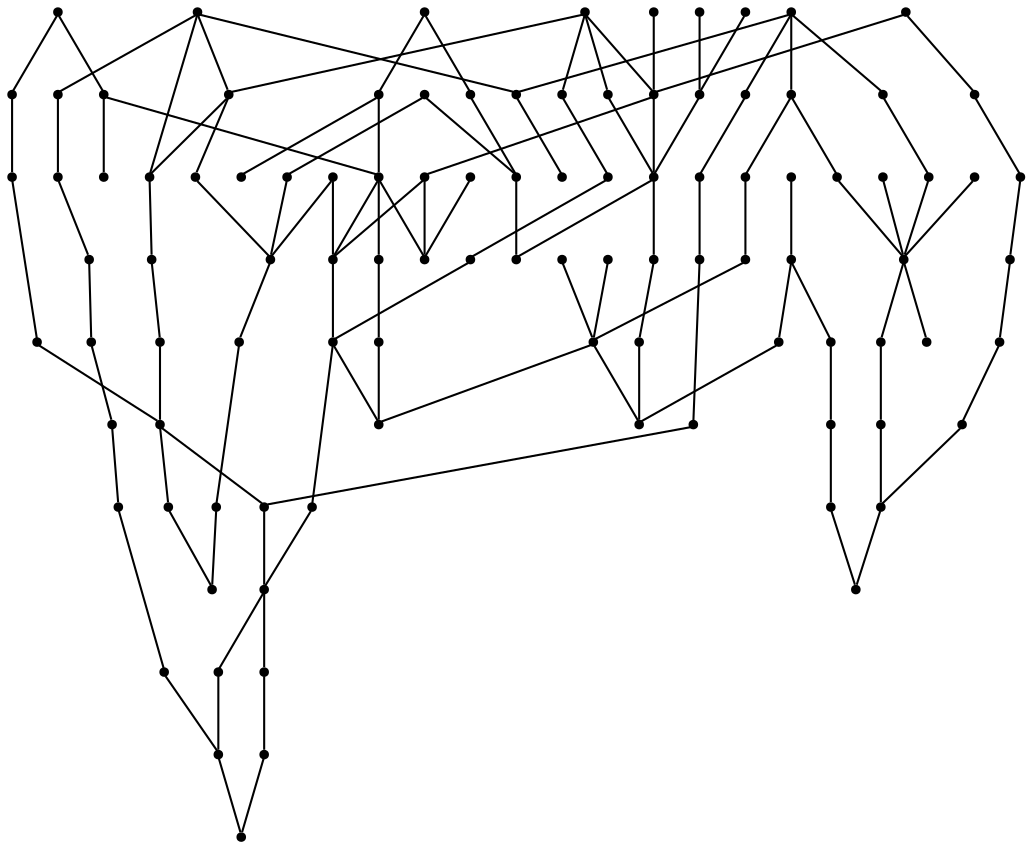 graph {
  node [shape=point,comment="{\"directed\":false,\"doi\":\"10.1007/3-540-36151-0_10\",\"figure\":\"5 (1)\"}"]

  v0 [pos="849.5104471842449,537.8165282825433"]
  v1 [pos="849.4583606719972,500.0352579374913"]
  v2 [pos="849.4583606719972,459.5353800078037"]
  v3 [pos="678.5833199818929,421.78539018032984"]
  v4 [pos="828.152084350586,537.8165282825433"]
  v5 [pos="785.4583581288657,499.1604206979079"]
  v6 [pos="808.7354024251302,576.4917093535068"]
  v7 [pos="806.8333784739177,537.7852477649652"]
  v8 [pos="795.2187856038412,580.0498046497308"]
  v9 [pos="785.4583581288657,460.5353472649855"]
  v10 [pos="785.4583581288657,537.7852477649652"]
  v11 [pos="614.5833174387615,460.5353472649855"]
  v12 [pos="769.4583733876547,615.1602782825433"]
  v13 [pos="764.0833377838135,576.5354512154861"]
  v14 [pos="764.0833377838136,537.7852477649652"]
  v15 [pos="721.3333606719971,576.5354512154861"]
  v16 [pos="745.3812281290691,535.1457315703037"]
  v17 [pos="627.0146052042644,494.6956990182204"]
  v18 [pos="721.3333606719972,537.7852477649652"]
  v19 [pos="699.9937693277996,421.7958170195225"]
  v20 [pos="699.9937693277996,383.1249592721267"]
  v21 [pos="699.9937693277996,460.470743777335"]
  v22 [pos="699.9937693277996,499.14160152473085"]
  v23 [pos="699.9937693277996,537.8165282825433"]
  v24 [pos="665.277099609375,347.1208292265537"]
  v25 [pos="685.7521057128906,578.2706298450433"]
  v26 [pos="673.3333428700765,615.1602782825433"]
  v27 [pos="678.5833199818929,537.7852477649652"]
  v28 [pos="678.5833199818929,499.1604206979079"]
  v29 [pos="673.3333428700765,461.41043881771986"]
  v30 [pos="596.708345413208,383.16030880012147"]
  v31 [pos="657.3333581288656,421.78539018032984"]
  v32 [pos="657.3333581288656,576.5354512154861"]
  v33 [pos="635.9583377838135,576.5354512154861"]
  v34 [pos="628.8333733876547,305.78527828254335"]
  v35 [pos="658.1645965576172,498.2540486275954"]
  v36 [pos="646.5833504994711,383.16030880012147"]
  v37 [pos="650.1604080200195,535.1457315703037"]
  v38 [pos="635.9187444051107,421.7958170195225"]
  v39 [pos="635.9187444051107,460.470743777335"]
  v40 [pos="635.9187444051107,537.8165282825433"]
  v41 [pos="600.333325068156,499.1604206979079"]
  v42 [pos="536.2083276112875,460.5353472649855"]
  v43 [pos="612.833325068156,267.0353291451736"]
  v44 [pos="618.0833657582601,344.4103596627517"]
  v45 [pos="614.5833174387615,421.78539018032984"]
  v46 [pos="610.1020812988281,581.8289794544183"]
  v47 [pos="400.95834732055664,383.16030880012147"]
  v48 [pos="596.7562357584636,305.7748514433506"]
  v49 [pos="596.7562357584636,344.4500325143142"]
  v50 [pos="582.5833479563396,615.1602782825433"]
  v51 [pos="571.8333403269451,576.5354512154861"]
  v52 [pos="578.9604187011719,499.14160152473085"]
  v53 [pos="563.8270696004232,459.57912186978297"]
  v54 [pos="614.5833174387615,537.7852477649652"]
  v55 [pos="571.8395233154297,537.8165282825433"]
  v56 [pos="529.0833473205566,537.7852477649652"]
  v57 [pos="550.4583199818929,421.78539018032984"]
  v58 [pos="550.4583199818929,537.7852477649652"]
  v59 [pos="557.5833479563396,499.1604206979079"]
  v60 [pos="539.8333708445232,576.5354512154861"]
  v61 [pos="593.2083606719971,537.7852477649652"]
  v62 [pos="514.8333231608074,499.1604206979079"]
  v63 [pos="536.2083276112875,499.1604206979079"]
  v64 [pos="532.7083269755046,615.1602782825433"]
  v65 [pos="467.45834350585943,421.78539018032984"]
  v66 [pos="497.0812479654948,576.4917093535068"]
  v67 [pos="518.4583346048992,576.5354512154861"]
  v68 [pos="493.5833295186361,499.1604206979079"]
  v69 [pos="514.8333231608074,460.5353472649855"]
  v70 [pos="514.8812611897787,421.7958170195225"]
  v71 [pos="465.08334477742517,537.7852477649652"]
  v72 [pos="507.8333218892416,537.7852477649652"]
  v73 [pos="486.3333384195964,537.7852477649652"]
  v74 [pos="475.70832570393884,615.1602782825433"]
  v75 [pos="475.72291692097986,576.4917093535068"]
  v76 [pos="443.68124008178717,537.8165282825433"]
  v77 [pos="454.3604214986166,576.4917093535068"]
  v78 [pos="432.9583168029786,576.5354512154861"]
  v79 [pos="465.08334477742517,499.1604206979079"]
  v80 [pos="422.3333358764649,537.7852477649652"]
  v81 [pos="443.68124008178717,499.14160152473085"]
  v82 [pos="443.68124008178717,460.470743777335"]
  v83 [pos="432.9583168029786,615.1602782825433"]
  v84 [pos="422.3333358764649,460.5353472649856"]
  v85 [pos="422.32290903727215,499.14160152473085"]
  v86 [pos="411.58332824707037,615.1602782825433"]
  v87 [pos="400.9645779927572,576.4917093535068"]
  v88 [pos="400.9645779927572,421.7958170195225"]
  v89 [pos="400.9645779927572,460.470743777335"]
  v90 [pos="400.9645779927572,499.14160152473085"]
  v91 [pos="400.9645779927572,537.8165282825433"]
  v92 [pos="390.3333346048991,344.4103596627517"]
  v93 [pos="390.3333346048991,615.1602782825433"]
  v94 [pos="379.5833269755046,576.5354512154861"]
  v95 [pos="379.5833269755046,499.1604206979079"]
  v96 [pos="379.5833269755046,383.16030880012147"]
  v97 [pos="379.6062469482422,421.7958170195225"]
  v98 [pos="379.6062469482422,460.470743777335"]
  v99 [pos="379.5833269755046,537.7852477649652"]
  v100 [pos="368.9583460489909,615.1602782825433"]

  v0 -- v1 [id="-1",pos="849.5104471842449,537.8165282825433 849.4583606719972,500.0352579374913 849.4583606719972,500.0352579374913 849.4583606719972,500.0352579374913"]
  v100 -- v94 [id="-2",pos="368.9583460489909,615.1602782825433 379.5833269755046,576.5354512154861 379.5833269755046,576.5354512154861 379.5833269755046,576.5354512154861"]
  v95 -- v98 [id="-3",pos="379.5833269755046,499.1604206979079 379.6062469482422,460.470743777335 379.6062469482422,460.470743777335 379.6062469482422,460.470743777335"]
  v99 -- v95 [id="-4",pos="379.5833269755046,537.7852477649652 379.5833269755046,499.1604206979079 379.5833269755046,499.1604206979079 379.5833269755046,499.1604206979079"]
  v98 -- v97 [id="-5",pos="379.6062469482422,460.470743777335 379.6062469482422,421.7958170195225 379.6062469482422,421.7958170195225 379.6062469482422,421.7958170195225"]
  v97 -- v96 [id="-6",pos="379.6062469482422,421.7958170195225 379.5833269755046,383.16030880012147 379.5833269755046,383.16030880012147 379.5833269755046,383.16030880012147"]
  v96 -- v92 [id="-7",pos="379.5833269755046,383.16030880012147 390.3333346048991,344.4103596627517 390.3333346048991,344.4103596627517 390.3333346048991,344.4103596627517"]
  v94 -- v80 [id="-8",pos="379.5833269755046,576.5354512154861 422.3333358764649,537.7852477649652 422.3333358764649,537.7852477649652 422.3333358764649,537.7852477649652"]
  v95 -- v84 [id="-9",pos="379.5833269755046,499.1604206979079 422.3333358764649,460.5353472649856 422.3333358764649,460.5353472649856 422.3333358764649,460.5353472649856"]
  v93 -- v94 [id="-10",pos="390.3333346048991,615.1602782825433 379.5833269755046,576.5354512154861 379.5833269755046,576.5354512154861 379.5833269755046,576.5354512154861"]
  v47 -- v92 [id="-11",pos="400.95834732055664,383.16030880012147 390.3333346048991,344.4103596627517 390.3333346048991,344.4103596627517 390.3333346048991,344.4103596627517"]
  v87 -- v91 [id="-12",pos="400.9645779927572,576.4917093535068 400.9645779927572,537.8165282825433 400.9645779927572,537.8165282825433 400.9645779927572,537.8165282825433"]
  v91 -- v90 [id="-13",pos="400.9645779927572,537.8165282825433 400.9645779927572,499.14160152473085 400.9645779927572,499.14160152473085 400.9645779927572,499.14160152473085"]
  v90 -- v89 [id="-14",pos="400.9645779927572,499.14160152473085 400.9645779927572,460.470743777335 400.9645779927572,460.470743777335 400.9645779927572,460.470743777335"]
  v89 -- v88 [id="-15",pos="400.9645779927572,460.470743777335 400.9645779927572,421.7958170195225 400.9645779927572,421.7958170195225 400.9645779927572,421.7958170195225"]
  v88 -- v47 [id="-16",pos="400.9645779927572,421.7958170195225 400.95834732055664,383.16030880012147 400.95834732055664,383.16030880012147 400.95834732055664,383.16030880012147"]
  v86 -- v87 [id="-17",pos="411.58332824707037,615.1602782825433 400.9645779927572,576.4917093535068 400.9645779927572,576.4917093535068 400.9645779927572,576.4917093535068"]
  v86 -- v78 [id="-18",pos="411.58332824707037,615.1602782825433 432.9583168029786,576.5354512154861 432.9583168029786,576.5354512154861 432.9583168029786,576.5354512154861"]
  v80 -- v85 [id="-19",pos="422.3333358764649,537.7852477649652 422.32290903727215,499.14160152473085 422.32290903727215,499.14160152473085 422.32290903727215,499.14160152473085"]
  v85 -- v82 [id="-20",pos="422.32290903727215,499.14160152473085 443.68124008178717,460.470743777335 443.68124008178717,460.470743777335 443.68124008178717,460.470743777335"]
  v80 -- v79 [id="-21",pos="422.3333358764649,537.7852477649652 465.08334477742517,499.1604206979079 465.08334477742517,499.1604206979079 465.08334477742517,499.1604206979079"]
  v84 -- v65 [id="-22",pos="422.3333358764649,460.5353472649856 467.45834350585943,421.78539018032984 467.45834350585943,421.78539018032984 467.45834350585943,421.78539018032984"]
  v78 -- v80 [id="-23",pos="432.9583168029786,576.5354512154861 422.3333358764649,537.7852477649652 422.3333358764649,537.7852477649652 422.3333358764649,537.7852477649652"]
  v83 -- v78 [id="-24",pos="432.9583168029786,615.1602782825433 432.9583168029786,576.5354512154861 432.9583168029786,576.5354512154861 432.9583168029786,576.5354512154861"]
  v78 -- v72 [id="-25",pos="432.9583168029786,576.5354512154861 507.8333218892416,537.7852477649652 507.8333218892416,537.7852477649652 507.8333218892416,537.7852477649652"]
  v76 -- v81 [id="-26",pos="443.68124008178717,537.8165282825433 443.68124008178717,499.14160152473085 443.68124008178717,499.14160152473085 443.68124008178717,499.14160152473085"]
  v82 -- v65 [id="-27",pos="443.68124008178717,460.470743777335 467.45834350585943,421.78539018032984 467.45834350585943,421.78539018032984 467.45834350585943,421.78539018032984"]
  v81 -- v69 [id="-28",pos="443.68124008178717,499.14160152473085 514.8333231608074,460.5353472649855 514.8333231608074,460.5353472649855 514.8333231608074,460.5353472649855"]
  v77 -- v80 [id="-29",pos="454.3604214986166,576.4917093535068 422.3333358764649,537.7852477649652 422.3333358764649,537.7852477649652 422.3333358764649,537.7852477649652"]
  v71 -- v79 [id="-30",pos="465.08334477742517,537.7852477649652 465.08334477742517,499.1604206979079 465.08334477742517,499.1604206979079 465.08334477742517,499.1604206979079"]
  v74 -- v78 [id="-31",pos="475.70832570393884,615.1602782825433 432.9583168029786,576.5354512154861 432.9583168029786,576.5354512154861 432.9583168029786,576.5354512154861"]
  v74 -- v77 [id="-32",pos="475.70832570393884,615.1602782825433 454.3604214986166,576.4917093535068 454.3604214986166,576.4917093535068 454.3604214986166,576.4917093535068"]
  v75 -- v76 [id="-33",pos="475.72291692097986,576.4917093535068 443.68124008178717,537.8165282825433 443.68124008178717,537.8165282825433 443.68124008178717,537.8165282825433"]
  v74 -- v75 [id="-34",pos="475.70832570393884,615.1602782825433 475.72291692097986,576.4917093535068 475.72291692097986,576.4917093535068 475.72291692097986,576.4917093535068"]
  v74 -- v33 [id="-35",pos="475.70832570393884,615.1602782825433 635.9583377838135,576.5354512154861 635.9583377838135,576.5354512154861 635.9583377838135,576.5354512154861"]
  v33 -- v32 [id="-36",pos="635.9583377838135,576.5354512154861 657.3333581288656,576.5354512154861 657.3333581288656,576.5354512154861 657.3333581288656,576.5354512154861"]
  v73 -- v68 [id="-37",pos="486.3333384195964,537.7852477649652 493.5833295186361,499.1604206979079 493.5833295186361,499.1604206979079 493.5833295186361,499.1604206979079"]
  v66 -- v71 [id="-38",pos="497.0812479654948,576.4917093535068 465.08334477742517,537.7852477649652 465.08334477742517,537.7852477649652 465.08334477742517,537.7852477649652"]
  v72 -- v68 [id="-39",pos="507.8333218892416,537.7852477649652 493.5833295186361,499.1604206979079 493.5833295186361,499.1604206979079 493.5833295186361,499.1604206979079"]
  v72 -- v62 [id="-40",pos="507.8333218892416,537.7852477649652 514.8333231608074,499.1604206979079 514.8333231608074,499.1604206979079 514.8333231608074,499.1604206979079"]
  v67 -- v71 [id="-41",pos="518.4583346048992,576.5354512154861 465.08334477742517,537.7852477649652 465.08334477742517,537.7852477649652 465.08334477742517,537.7852477649652"]
  v69 -- v70 [id="-42",pos="514.8333231608074,460.5353472649855 514.8812611897787,421.7958170195225 514.8812611897787,421.7958170195225 514.8812611897787,421.7958170195225"]
  v62 -- v69 [id="-43",pos="514.8333231608074,499.1604206979079 514.8333231608074,460.5353472649855 514.8333231608074,460.5353472649855 514.8333231608074,460.5353472649855"]
  v70 -- v30 [id="-44",pos="514.8812611897787,421.7958170195225 596.708345413208,383.16030880012147 596.708345413208,383.16030880012147 596.708345413208,383.16030880012147"]
  v69 -- v57 [id="-45",pos="514.8333231608074,460.5353472649855 550.4583199818929,421.78539018032984 550.4583199818929,421.78539018032984 550.4583199818929,421.78539018032984"]
  v56 -- v68 [id="-46",pos="529.0833473205566,537.7852477649652 493.5833295186361,499.1604206979079 493.5833295186361,499.1604206979079 493.5833295186361,499.1604206979079"]
  v67 -- v55 [id="-47",pos="518.4583346048992,576.5354512154861 571.8395233154297,537.8165282825433 571.8395233154297,537.8165282825433 571.8395233154297,537.8165282825433"]
  v56 -- v62 [id="-48",pos="529.0833473205566,537.7852477649652 514.8333231608074,499.1604206979079 514.8333231608074,499.1604206979079 514.8333231608074,499.1604206979079"]
  v64 -- v66 [id="-49",pos="532.7083269755046,615.1602782825433 497.0812479654948,576.4917093535068 497.0812479654948,576.4917093535068 497.0812479654948,576.4917093535068"]
  v42 -- v65 [id="-50",pos="536.2083276112875,460.5353472649855 467.45834350585943,421.78539018032984 467.45834350585943,421.78539018032984 467.45834350585943,421.78539018032984"]
  v64 -- v60 [id="-51",pos="532.7083269755046,615.1602782825433 539.8333708445232,576.5354512154861 539.8333708445232,576.5354512154861 539.8333708445232,576.5354512154861"]
  v56 -- v52 [id="-52",pos="529.0833473205566,537.7852477649652 578.9604187011719,499.14160152473085 578.9604187011719,499.14160152473085 578.9604187011719,499.14160152473085"]
  v63 -- v42 [id="-53",pos="536.2083276112875,499.1604206979079 536.2083276112875,460.5353472649855 536.2083276112875,460.5353472649855 536.2083276112875,460.5353472649855"]
  v60 -- v56 [id="-54",pos="539.8333708445232,576.5354512154861 529.0833473205566,537.7852477649652 529.0833473205566,537.7852477649652 529.0833473205566,537.7852477649652"]
  v42 -- v57 [id="-55",pos="536.2083276112875,460.5353472649855 550.4583199818929,421.78539018032984 550.4583199818929,421.78539018032984 550.4583199818929,421.78539018032984"]
  v58 -- v62 [id="-56",pos="550.4583199818929,537.7852477649652 514.8333231608074,499.1604206979079 514.8333231608074,499.1604206979079 514.8333231608074,499.1604206979079"]
  v60 -- v61 [id="-57",pos="539.8333708445232,576.5354512154861 593.2083606719971,537.7852477649652 593.2083606719971,537.7852477649652 593.2083606719971,537.7852477649652"]
  v59 -- v42 [id="-58",pos="557.5833479563396,499.1604206979079 536.2083276112875,460.5353472649855 536.2083276112875,460.5353472649855 536.2083276112875,460.5353472649855"]
  v58 -- v41 [id="-59",pos="550.4583199818929,537.7852477649652 600.333325068156,499.1604206979079 600.333325068156,499.1604206979079 600.333325068156,499.1604206979079"]
  v53 -- v57 [id="-60",pos="563.8270696004232,459.57912186978297 550.4583199818929,421.78539018032984 550.4583199818929,421.78539018032984 550.4583199818929,421.78539018032984"]
  v51 -- v56 [id="-61",pos="571.8333403269451,576.5354512154861 529.0833473205566,537.7852477649652 529.0833473205566,537.7852477649652 529.0833473205566,537.7852477649652"]
  v55 -- v41 [id="-62",pos="571.8395233154297,537.8165282825433 600.333325068156,499.1604206979079 600.333325068156,499.1604206979079 600.333325068156,499.1604206979079"]
  v51 -- v54 [id="-63",pos="571.8333403269451,576.5354512154861 614.5833174387615,537.7852477649652 614.5833174387615,537.7852477649652 614.5833174387615,537.7852477649652"]
  v52 -- v53 [id="-64",pos="578.9604187011719,499.14160152473085 563.8270696004232,459.57912186978297 563.8270696004232,459.57912186978297 563.8270696004232,459.57912186978297"]
  v50 -- v51 [id="-65",pos="582.5833479563396,615.1602782825433 571.8333403269451,576.5354512154861 571.8333403269451,576.5354512154861 571.8333403269451,576.5354512154861"]
  v50 -- v46 [id="-66",pos="582.5833479563396,615.1602782825433 610.1020812988281,581.8289794544183 610.1020812988281,581.8289794544183 610.1020812988281,581.8289794544183"]
  v30 -- v49 [id="-67",pos="596.708345413208,383.16030880012147 596.7562357584636,344.4500325143142 596.7562357584636,344.4500325143142 596.7562357584636,344.4500325143142"]
  v49 -- v48 [id="-68",pos="596.7562357584636,344.4500325143142 596.7562357584636,305.7748514433506 596.7562357584636,305.7748514433506 596.7562357584636,305.7748514433506"]
  v48 -- v43 [id="-69",pos="596.7562357584636,305.7748514433506 612.833325068156,267.0353291451736 612.833325068156,267.0353291451736 612.833325068156,267.0353291451736"]
  v30 -- v44 [id="-70",pos="596.708345413208,383.16030880012147 618.0833657582601,344.4103596627517 618.0833657582601,344.4103596627517 618.0833657582601,344.4103596627517"]
  v41 -- v39 [id="-71",pos="600.333325068156,499.1604206979079 635.9187444051107,460.470743777335 635.9187444051107,460.470743777335 635.9187444051107,460.470743777335"]
  v45 -- v47 [id="-72",pos="614.5833174387615,421.78539018032984 400.95834732055664,383.16030880012147 400.95834732055664,383.16030880012147 400.95834732055664,383.16030880012147"]
  v46 -- v37 [id="-73",pos="610.1020812988281,581.8289794544183 650.1604080200195,535.1457315703037 650.1604080200195,535.1457315703037 650.1604080200195,535.1457315703037"]
  v11 -- v45 [id="-74",pos="614.5833174387615,460.5353472649855 614.5833174387615,421.78539018032984 614.5833174387615,421.78539018032984 614.5833174387615,421.78539018032984"]
  v44 -- v34 [id="-75",pos="618.0833657582601,344.4103596627517 628.8333733876547,305.78527828254335 628.8333733876547,305.78527828254335 628.8333733876547,305.78527828254335"]
  v34 -- v43 [id="-76",pos="628.8333733876547,305.78527828254335 612.833325068156,267.0353291451736 612.833325068156,267.0353291451736 612.833325068156,267.0353291451736"]
  v17 -- v42 [id="-77",pos="627.0146052042644,494.6956990182204 536.2083276112875,460.5353472649855 536.2083276112875,460.5353472649855 536.2083276112875,460.5353472649855"]
  v40 -- v41 [id="-78",pos="635.9187444051107,537.8165282825433 600.333325068156,499.1604206979079 600.333325068156,499.1604206979079 600.333325068156,499.1604206979079"]
  v33 -- v40 [id="-79",pos="635.9583377838135,576.5354512154861 635.9187444051107,537.8165282825433 635.9187444051107,537.8165282825433 635.9187444051107,537.8165282825433"]
  v39 -- v38 [id="-80",pos="635.9187444051107,460.470743777335 635.9187444051107,421.7958170195225 635.9187444051107,421.7958170195225 635.9187444051107,421.7958170195225"]
  v38 -- v36 [id="-81",pos="635.9187444051107,421.7958170195225 646.5833504994711,383.16030880012147 646.5833504994711,383.16030880012147 646.5833504994711,383.16030880012147"]
  v37 -- v35 [id="-82",pos="650.1604080200195,535.1457315703037 658.1645965576172,498.2540486275954 658.1645965576172,498.2540486275954 658.1645965576172,498.2540486275954"]
  v31 -- v36 [id="-83",pos="657.3333581288656,421.78539018032984 646.5833504994711,383.16030880012147 646.5833504994711,383.16030880012147 646.5833504994711,383.16030880012147"]
  v35 -- v29 [id="-84",pos="658.1645965576172,498.2540486275954 673.3333428700765,461.41043881771986 673.3333428700765,461.41043881771986 673.3333428700765,461.41043881771986"]
  v32 -- v27 [id="-85",pos="657.3333581288656,576.5354512154861 678.5833199818929,537.7852477649652 678.5833199818929,537.7852477649652 678.5833199818929,537.7852477649652"]
  v24 -- v34 [id="-86",pos="665.277099609375,347.1208292265537 628.8333733876547,305.78527828254335 628.8333733876547,305.78527828254335 628.8333733876547,305.78527828254335"]
  v26 -- v33 [id="-87",pos="673.3333428700765,615.1602782825433 635.9583377838135,576.5354512154861 635.9583377838135,576.5354512154861 635.9583377838135,576.5354512154861"]
  v26 -- v32 [id="-88",pos="673.3333428700765,615.1602782825433 657.3333581288656,576.5354512154861 657.3333581288656,576.5354512154861 657.3333581288656,576.5354512154861"]
  v29 -- v31 [id="-89",pos="673.3333428700765,461.41043881771986 657.3333581288656,421.78539018032984 657.3333581288656,421.78539018032984 657.3333581288656,421.78539018032984"]
  v3 -- v30 [id="-90",pos="678.5833199818929,421.78539018032984 596.708345413208,383.16030880012147 596.708345413208,383.16030880012147 596.708345413208,383.16030880012147"]
  v29 -- v3 [id="-91",pos="673.3333428700765,461.41043881771986 678.5833199818929,421.78539018032984 678.5833199818929,421.78539018032984 678.5833199818929,421.78539018032984"]
  v26 -- v25 [id="-92",pos="673.3333428700765,615.1602782825433 685.7521057128906,578.2706298450433 685.7521057128906,578.2706298450433 685.7521057128906,578.2706298450433"]
  v28 -- v29 [id="-93",pos="678.5833199818929,499.1604206979079 673.3333428700765,461.41043881771986 673.3333428700765,461.41043881771986 673.3333428700765,461.41043881771986"]
  v27 -- v28 [id="-94",pos="678.5833199818929,537.7852477649652 678.5833199818929,499.1604206979079 678.5833199818929,499.1604206979079 678.5833199818929,499.1604206979079"]
  v26 -- v15 [id="-95",pos="673.3333428700765,615.1602782825433 721.3333606719971,576.5354512154861 721.3333606719971,576.5354512154861 721.3333606719971,576.5354512154861"]
  v25 -- v23 [id="-96",pos="685.7521057128906,578.2706298450433 699.9937693277996,537.8165282825433 699.9937693277996,537.8165282825433 699.9937693277996,537.8165282825433"]
  v20 -- v24 [id="-97",pos="699.9937693277996,383.1249592721267 665.277099609375,347.1208292265537 665.277099609375,347.1208292265537 665.277099609375,347.1208292265537"]
  v23 -- v22 [id="-98",pos="699.9937693277996,537.8165282825433 699.9937693277996,499.14160152473085 699.9937693277996,499.14160152473085 699.9937693277996,499.14160152473085"]
  v22 -- v21 [id="-99",pos="699.9937693277996,499.14160152473085 699.9937693277996,460.470743777335 699.9937693277996,460.470743777335 699.9937693277996,460.470743777335"]
  v21 -- v19 [id="-100",pos="699.9937693277996,460.470743777335 699.9937693277996,421.7958170195225 699.9937693277996,421.7958170195225 699.9937693277996,421.7958170195225"]
  v19 -- v20 [id="-101",pos="699.9937693277996,421.7958170195225 699.9937693277996,383.1249592721267 699.9937693277996,383.1249592721267 699.9937693277996,383.1249592721267"]
  v15 -- v18 [id="-102",pos="721.3333606719971,576.5354512154861 721.3333606719972,537.7852477649652 721.3333606719972,537.7852477649652 721.3333606719972,537.7852477649652"]
  v16 -- v17 [id="-103",pos="745.3812281290691,535.1457315703037 627.0146052042644,494.6956990182204 627.0146052042644,494.6956990182204 627.0146052042644,494.6956990182204"]
  v13 -- v16 [id="-104",pos="764.0833377838135,576.5354512154861 745.3812281290691,535.1457315703037 745.3812281290691,535.1457315703037 745.3812281290691,535.1457315703037"]
  v12 -- v15 [id="-105",pos="769.4583733876547,615.1602782825433 721.3333606719971,576.5354512154861 721.3333606719971,576.5354512154861 721.3333606719971,576.5354512154861"]
  v13 -- v10 [id="-106",pos="764.0833377838135,576.5354512154861 785.4583581288657,537.7852477649652 785.4583581288657,537.7852477649652 785.4583581288657,537.7852477649652"]
  v14 -- v5 [id="-107",pos="764.0833377838136,537.7852477649652 785.4583581288657,499.1604206979079 785.4583581288657,499.1604206979079 785.4583581288657,499.1604206979079"]
  v12 -- v13 [id="-108",pos="769.4583733876547,615.1602782825433 764.0833377838135,576.5354512154861 764.0833377838135,576.5354512154861 764.0833377838135,576.5354512154861"]
  v12 -- v8 [id="-109",pos="769.4583733876547,615.1602782825433 795.2187856038412,580.0498046497308 795.2187856038412,580.0498046497308 795.2187856038412,580.0498046497308"]
  v12 -- v6 [id="-110",pos="769.4583733876547,615.1602782825433 808.7354024251302,576.4917093535068 808.7354024251302,576.4917093535068 808.7354024251302,576.4917093535068"]
  v5 -- v11 [id="-111",pos="785.4583581288657,499.1604206979079 614.5833174387615,460.5353472649855 614.5833174387615,460.5353472649855 614.5833174387615,460.5353472649855"]
  v10 -- v5 [id="-112",pos="785.4583581288657,537.7852477649652 785.4583581288657,499.1604206979079 785.4583581288657,499.1604206979079 785.4583581288657,499.1604206979079"]
  v5 -- v9 [id="-113",pos="785.4583581288657,499.1604206979079 785.4583581288657,460.5353472649855 785.4583581288657,460.5353472649855 785.4583581288657,460.5353472649855"]
  v8 -- v4 [id="-114",pos="795.2187856038412,580.0498046497308 828.152084350586,537.8165282825433 828.152084350586,537.8165282825433 828.152084350586,537.8165282825433"]
  v7 -- v5 [id="-115",pos="806.8333784739177,537.7852477649652 785.4583581288657,499.1604206979079 785.4583581288657,499.1604206979079 785.4583581288657,499.1604206979079"]
  v6 -- v0 [id="-116",pos="808.7354024251302,576.4917093535068 849.5104471842449,537.8165282825433 849.5104471842449,537.8165282825433 849.5104471842449,537.8165282825433"]
  v4 -- v5 [id="-117",pos="828.152084350586,537.8165282825433 785.4583581288657,499.1604206979079 785.4583581288657,499.1604206979079 785.4583581288657,499.1604206979079"]
  v2 -- v3 [id="-118",pos="849.4583606719972,459.5353800078037 678.5833199818929,421.78539018032984 678.5833199818929,421.78539018032984 678.5833199818929,421.78539018032984"]
  v1 -- v2 [id="-119",pos="849.4583606719972,500.0352579374913 849.4583606719972,459.5353800078037 849.4583606719972,459.5353800078037 849.4583606719972,459.5353800078037"]
}